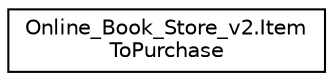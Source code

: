 digraph "Graphical Class Hierarchy"
{
 // LATEX_PDF_SIZE
  edge [fontname="Helvetica",fontsize="10",labelfontname="Helvetica",labelfontsize="10"];
  node [fontname="Helvetica",fontsize="10",shape=record];
  rankdir="LR";
  Node0 [label="Online_Book_Store_v2.Item\lToPurchase",height=0.2,width=0.4,color="black", fillcolor="white", style="filled",URL="$class_online___book___store__v2_1_1_item_to_purchase.html",tooltip="This class contains the quantity to items that purschased"];
}
